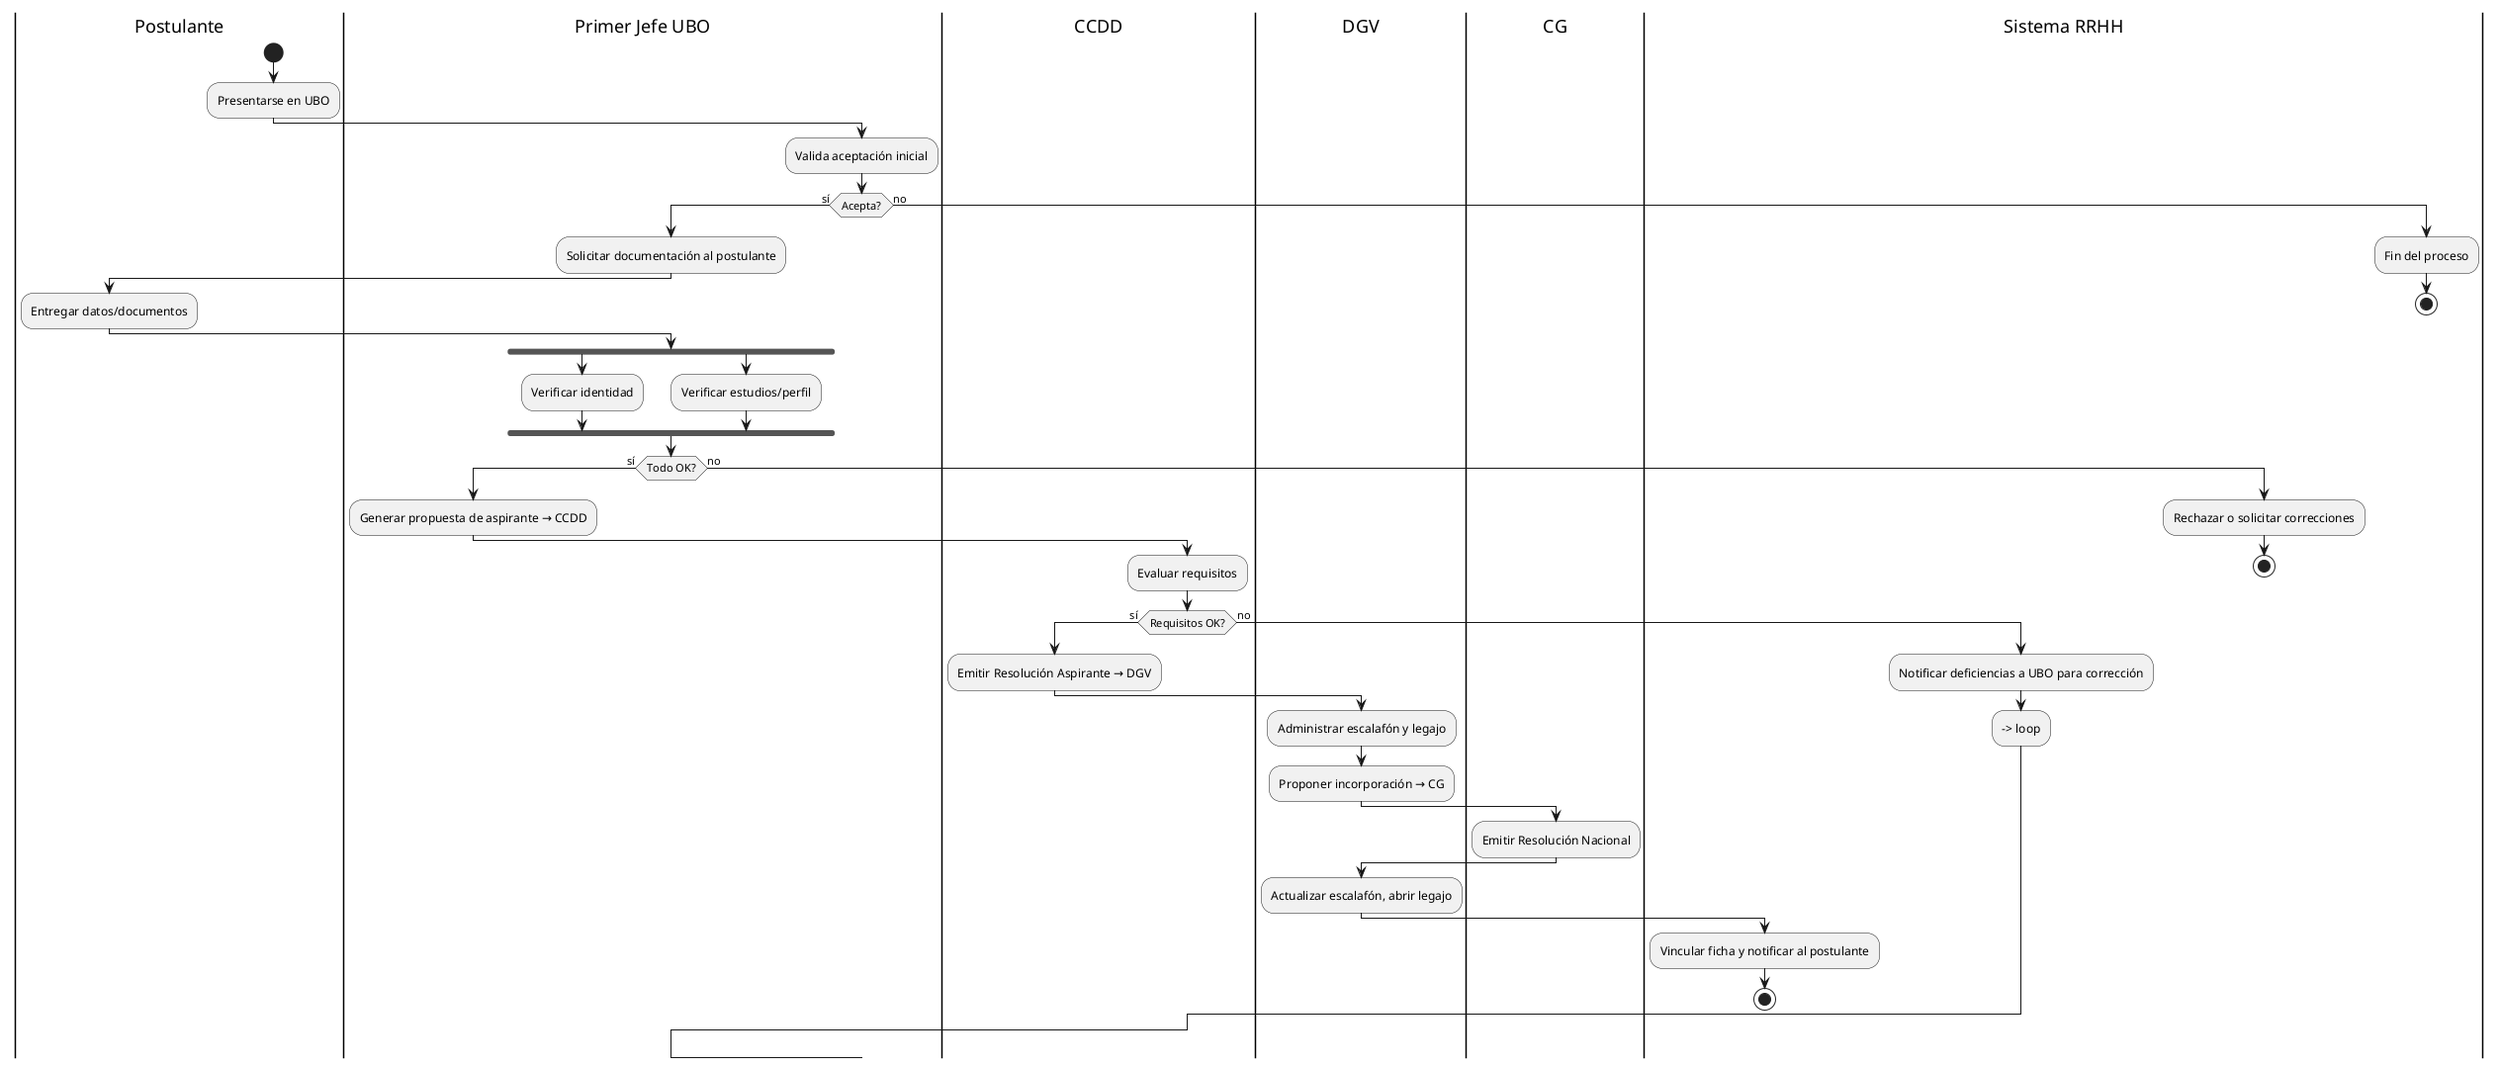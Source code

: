 @startuml
|Postulante|
start
:Presentarse en UBO;
|Primer Jefe UBO|
:Valida aceptación inicial;
if (Acepta?) then (sí)
  :Solicitar documentación al postulante;
  |Postulante|
  :Entregar datos/documentos;
  |Primer Jefe UBO|
  fork
    :Verificar identidad;
  fork again
    :Verificar estudios/perfil;
  end fork
  if (Todo OK?) then (sí)
    :Generar propuesta de aspirante → CCDD;
    |CCDD|
    :Evaluar requisitos;
    if (Requisitos OK?) then (sí)
      :Emitir Resolución Aspirante → DGV;
      |DGV|
      :Administrar escalafón y legajo;
      :Proponer incorporación → CG;
      |CG|
      :Emitir Resolución Nacional;
      |DGV|
      :Actualizar escalafón, abrir legajo;
      |Sistema RRHH|
      :Vincular ficha y notificar al postulante;
      stop
    else (no)
      :Notificar deficiencias a UBO para corrección;  
      --> loop
    endif
  else (no)
    :Rechazar o solicitar correcciones;
    stop
  endif
else (no)
  :Fin del proceso;
  stop
endif
@enduml
